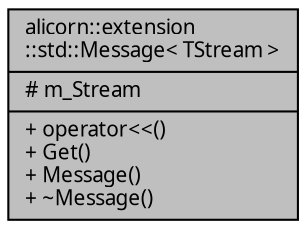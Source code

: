 digraph "alicorn::extension::std::Message&lt; TStream &gt;"
{
 // INTERACTIVE_SVG=YES
  edge [fontname="Verdana",fontsize="10",labelfontname="Verdana",labelfontsize="10"];
  node [fontname="Verdana",fontsize="10",shape=record];
  Node1 [label="{alicorn::extension\l::std::Message\< TStream \>\n|# m_Stream\l|+ operator\<\<()\l+ Get()\l+ Message()\l+ ~Message()\l}",height=0.2,width=0.4,color="black", fillcolor="grey75", style="filled", fontcolor="black"];
}

